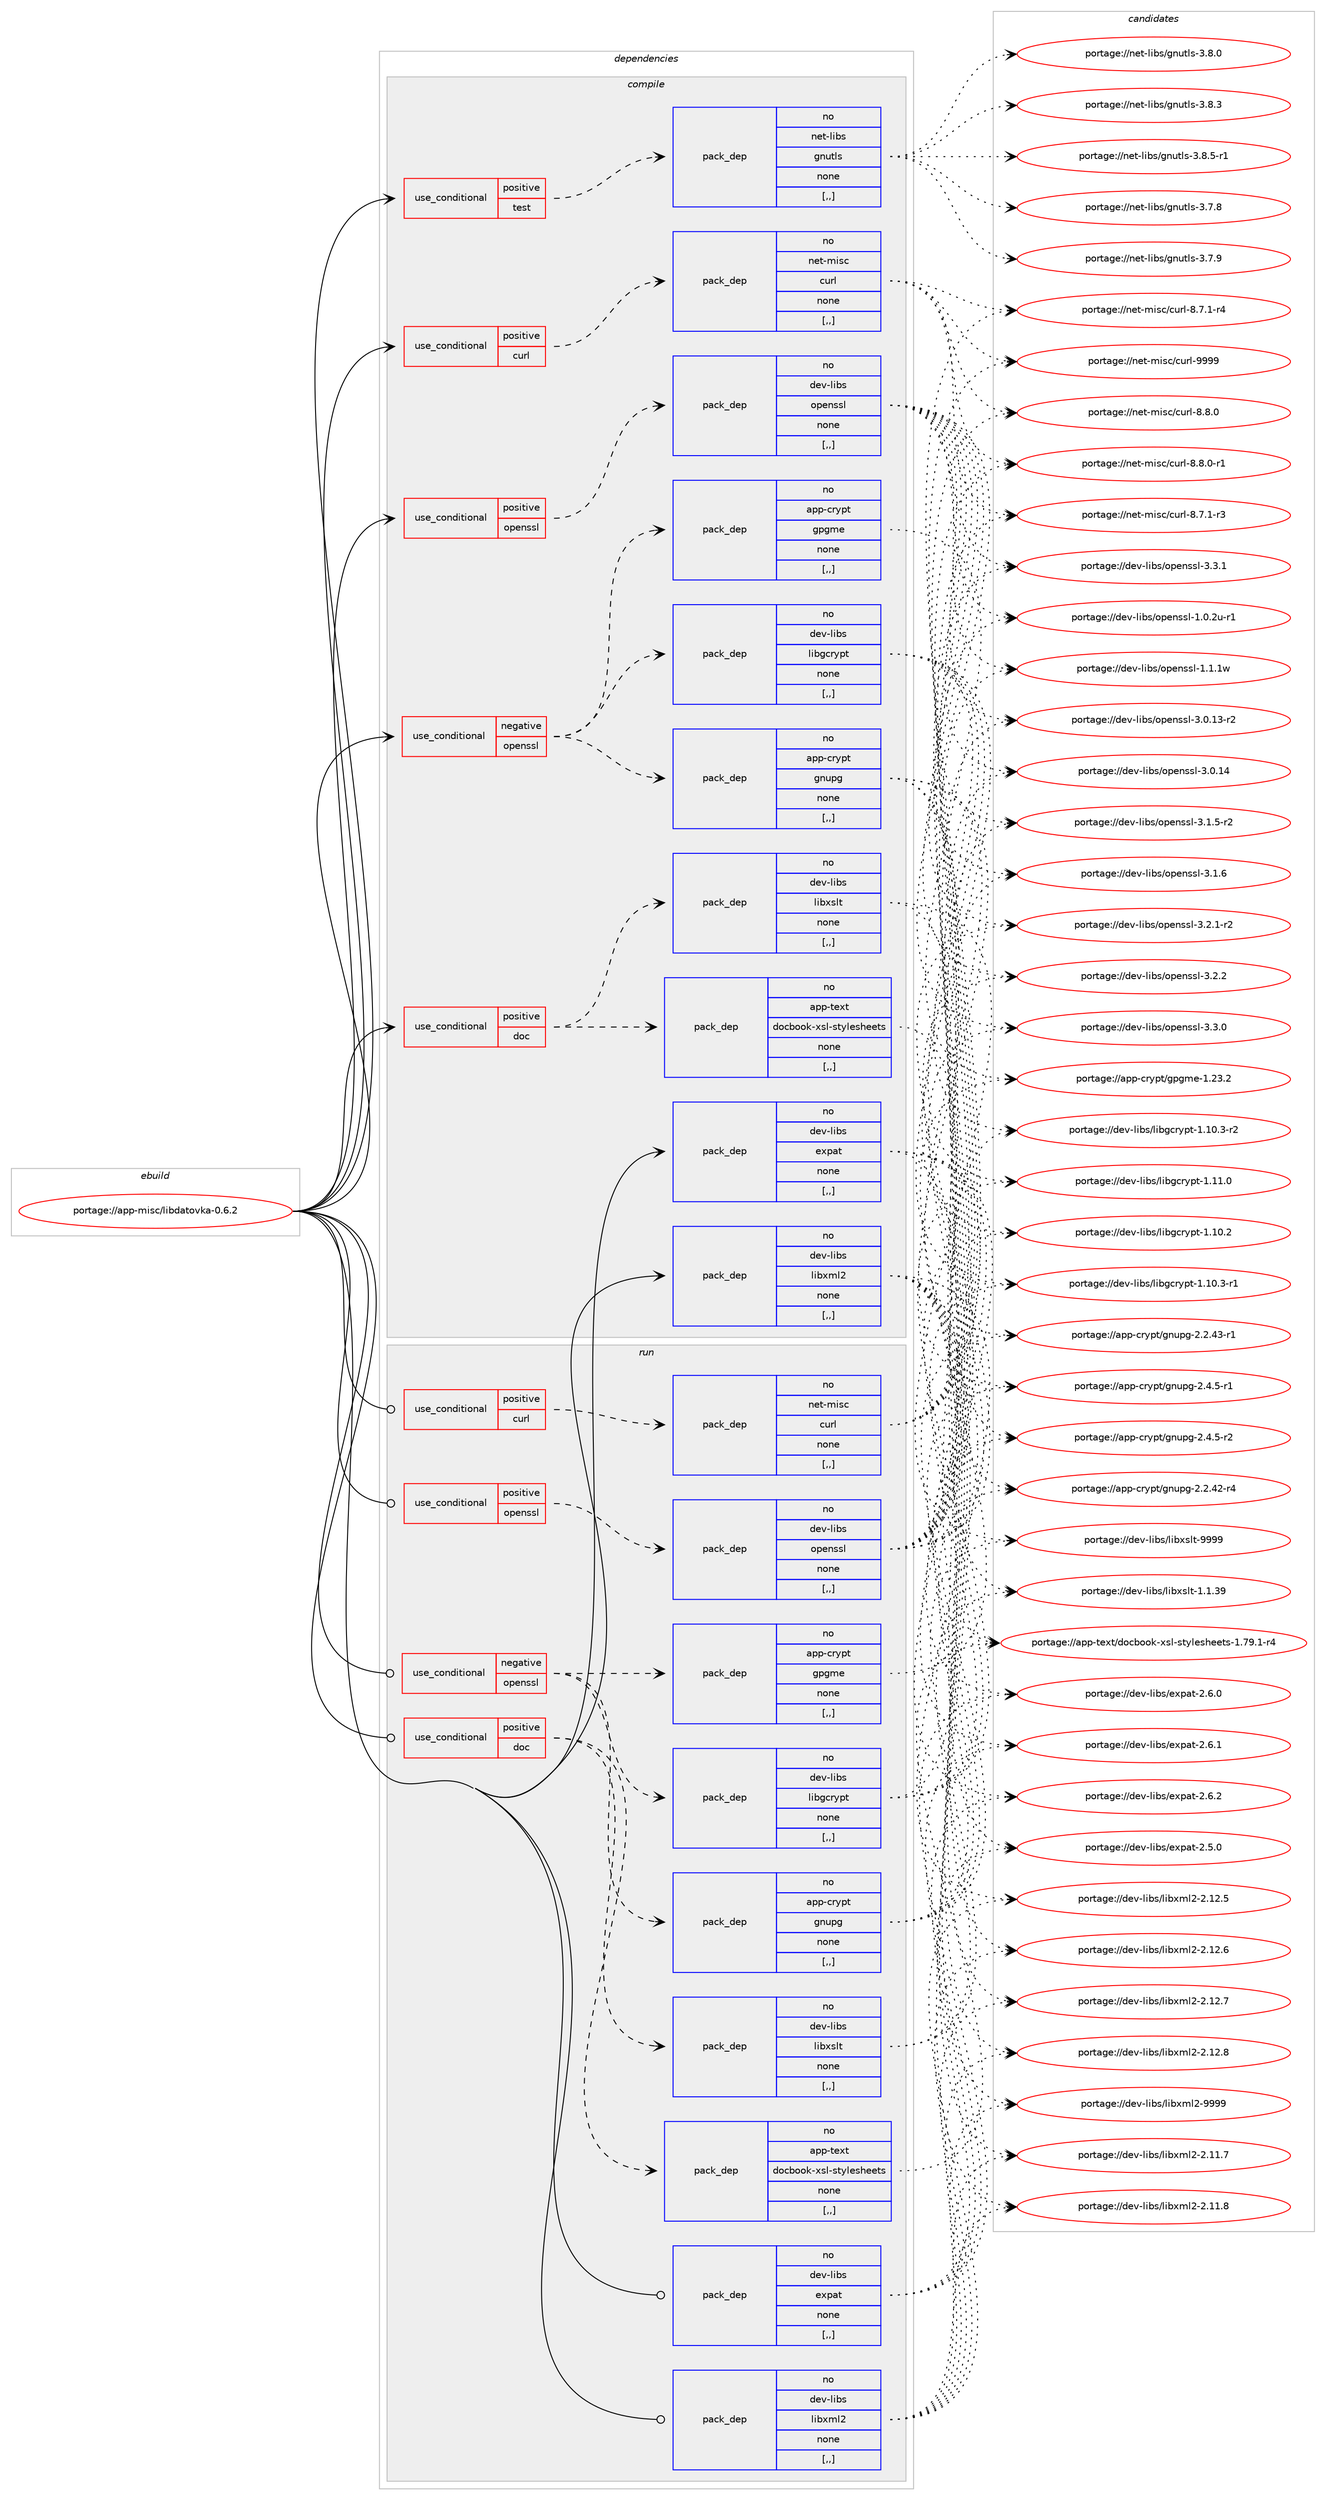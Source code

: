 digraph prolog {

# *************
# Graph options
# *************

newrank=true;
concentrate=true;
compound=true;
graph [rankdir=LR,fontname=Helvetica,fontsize=10,ranksep=1.5];#, ranksep=2.5, nodesep=0.2];
edge  [arrowhead=vee];
node  [fontname=Helvetica,fontsize=10];

# **********
# The ebuild
# **********

subgraph cluster_leftcol {
color=gray;
rank=same;
label=<<i>ebuild</i>>;
id [label="portage://app-misc/libdatovka-0.6.2", color=red, width=4, href="../app-misc/libdatovka-0.6.2.svg"];
}

# ****************
# The dependencies
# ****************

subgraph cluster_midcol {
color=gray;
label=<<i>dependencies</i>>;
subgraph cluster_compile {
fillcolor="#eeeeee";
style=filled;
label=<<i>compile</i>>;
subgraph cond11824 {
dependency40869 [label=<<TABLE BORDER="0" CELLBORDER="1" CELLSPACING="0" CELLPADDING="4"><TR><TD ROWSPAN="3" CELLPADDING="10">use_conditional</TD></TR><TR><TD>negative</TD></TR><TR><TD>openssl</TD></TR></TABLE>>, shape=none, color=red];
subgraph pack28673 {
dependency40870 [label=<<TABLE BORDER="0" CELLBORDER="1" CELLSPACING="0" CELLPADDING="4" WIDTH="220"><TR><TD ROWSPAN="6" CELLPADDING="30">pack_dep</TD></TR><TR><TD WIDTH="110">no</TD></TR><TR><TD>app-crypt</TD></TR><TR><TD>gnupg</TD></TR><TR><TD>none</TD></TR><TR><TD>[,,]</TD></TR></TABLE>>, shape=none, color=blue];
}
dependency40869:e -> dependency40870:w [weight=20,style="dashed",arrowhead="vee"];
subgraph pack28674 {
dependency40871 [label=<<TABLE BORDER="0" CELLBORDER="1" CELLSPACING="0" CELLPADDING="4" WIDTH="220"><TR><TD ROWSPAN="6" CELLPADDING="30">pack_dep</TD></TR><TR><TD WIDTH="110">no</TD></TR><TR><TD>app-crypt</TD></TR><TR><TD>gpgme</TD></TR><TR><TD>none</TD></TR><TR><TD>[,,]</TD></TR></TABLE>>, shape=none, color=blue];
}
dependency40869:e -> dependency40871:w [weight=20,style="dashed",arrowhead="vee"];
subgraph pack28675 {
dependency40872 [label=<<TABLE BORDER="0" CELLBORDER="1" CELLSPACING="0" CELLPADDING="4" WIDTH="220"><TR><TD ROWSPAN="6" CELLPADDING="30">pack_dep</TD></TR><TR><TD WIDTH="110">no</TD></TR><TR><TD>dev-libs</TD></TR><TR><TD>libgcrypt</TD></TR><TR><TD>none</TD></TR><TR><TD>[,,]</TD></TR></TABLE>>, shape=none, color=blue];
}
dependency40869:e -> dependency40872:w [weight=20,style="dashed",arrowhead="vee"];
}
id:e -> dependency40869:w [weight=20,style="solid",arrowhead="vee"];
subgraph cond11825 {
dependency40873 [label=<<TABLE BORDER="0" CELLBORDER="1" CELLSPACING="0" CELLPADDING="4"><TR><TD ROWSPAN="3" CELLPADDING="10">use_conditional</TD></TR><TR><TD>positive</TD></TR><TR><TD>curl</TD></TR></TABLE>>, shape=none, color=red];
subgraph pack28676 {
dependency40874 [label=<<TABLE BORDER="0" CELLBORDER="1" CELLSPACING="0" CELLPADDING="4" WIDTH="220"><TR><TD ROWSPAN="6" CELLPADDING="30">pack_dep</TD></TR><TR><TD WIDTH="110">no</TD></TR><TR><TD>net-misc</TD></TR><TR><TD>curl</TD></TR><TR><TD>none</TD></TR><TR><TD>[,,]</TD></TR></TABLE>>, shape=none, color=blue];
}
dependency40873:e -> dependency40874:w [weight=20,style="dashed",arrowhead="vee"];
}
id:e -> dependency40873:w [weight=20,style="solid",arrowhead="vee"];
subgraph cond11826 {
dependency40875 [label=<<TABLE BORDER="0" CELLBORDER="1" CELLSPACING="0" CELLPADDING="4"><TR><TD ROWSPAN="3" CELLPADDING="10">use_conditional</TD></TR><TR><TD>positive</TD></TR><TR><TD>doc</TD></TR></TABLE>>, shape=none, color=red];
subgraph pack28677 {
dependency40876 [label=<<TABLE BORDER="0" CELLBORDER="1" CELLSPACING="0" CELLPADDING="4" WIDTH="220"><TR><TD ROWSPAN="6" CELLPADDING="30">pack_dep</TD></TR><TR><TD WIDTH="110">no</TD></TR><TR><TD>app-text</TD></TR><TR><TD>docbook-xsl-stylesheets</TD></TR><TR><TD>none</TD></TR><TR><TD>[,,]</TD></TR></TABLE>>, shape=none, color=blue];
}
dependency40875:e -> dependency40876:w [weight=20,style="dashed",arrowhead="vee"];
subgraph pack28678 {
dependency40877 [label=<<TABLE BORDER="0" CELLBORDER="1" CELLSPACING="0" CELLPADDING="4" WIDTH="220"><TR><TD ROWSPAN="6" CELLPADDING="30">pack_dep</TD></TR><TR><TD WIDTH="110">no</TD></TR><TR><TD>dev-libs</TD></TR><TR><TD>libxslt</TD></TR><TR><TD>none</TD></TR><TR><TD>[,,]</TD></TR></TABLE>>, shape=none, color=blue];
}
dependency40875:e -> dependency40877:w [weight=20,style="dashed",arrowhead="vee"];
}
id:e -> dependency40875:w [weight=20,style="solid",arrowhead="vee"];
subgraph cond11827 {
dependency40878 [label=<<TABLE BORDER="0" CELLBORDER="1" CELLSPACING="0" CELLPADDING="4"><TR><TD ROWSPAN="3" CELLPADDING="10">use_conditional</TD></TR><TR><TD>positive</TD></TR><TR><TD>openssl</TD></TR></TABLE>>, shape=none, color=red];
subgraph pack28679 {
dependency40879 [label=<<TABLE BORDER="0" CELLBORDER="1" CELLSPACING="0" CELLPADDING="4" WIDTH="220"><TR><TD ROWSPAN="6" CELLPADDING="30">pack_dep</TD></TR><TR><TD WIDTH="110">no</TD></TR><TR><TD>dev-libs</TD></TR><TR><TD>openssl</TD></TR><TR><TD>none</TD></TR><TR><TD>[,,]</TD></TR></TABLE>>, shape=none, color=blue];
}
dependency40878:e -> dependency40879:w [weight=20,style="dashed",arrowhead="vee"];
}
id:e -> dependency40878:w [weight=20,style="solid",arrowhead="vee"];
subgraph cond11828 {
dependency40880 [label=<<TABLE BORDER="0" CELLBORDER="1" CELLSPACING="0" CELLPADDING="4"><TR><TD ROWSPAN="3" CELLPADDING="10">use_conditional</TD></TR><TR><TD>positive</TD></TR><TR><TD>test</TD></TR></TABLE>>, shape=none, color=red];
subgraph pack28680 {
dependency40881 [label=<<TABLE BORDER="0" CELLBORDER="1" CELLSPACING="0" CELLPADDING="4" WIDTH="220"><TR><TD ROWSPAN="6" CELLPADDING="30">pack_dep</TD></TR><TR><TD WIDTH="110">no</TD></TR><TR><TD>net-libs</TD></TR><TR><TD>gnutls</TD></TR><TR><TD>none</TD></TR><TR><TD>[,,]</TD></TR></TABLE>>, shape=none, color=blue];
}
dependency40880:e -> dependency40881:w [weight=20,style="dashed",arrowhead="vee"];
}
id:e -> dependency40880:w [weight=20,style="solid",arrowhead="vee"];
subgraph pack28681 {
dependency40882 [label=<<TABLE BORDER="0" CELLBORDER="1" CELLSPACING="0" CELLPADDING="4" WIDTH="220"><TR><TD ROWSPAN="6" CELLPADDING="30">pack_dep</TD></TR><TR><TD WIDTH="110">no</TD></TR><TR><TD>dev-libs</TD></TR><TR><TD>expat</TD></TR><TR><TD>none</TD></TR><TR><TD>[,,]</TD></TR></TABLE>>, shape=none, color=blue];
}
id:e -> dependency40882:w [weight=20,style="solid",arrowhead="vee"];
subgraph pack28682 {
dependency40883 [label=<<TABLE BORDER="0" CELLBORDER="1" CELLSPACING="0" CELLPADDING="4" WIDTH="220"><TR><TD ROWSPAN="6" CELLPADDING="30">pack_dep</TD></TR><TR><TD WIDTH="110">no</TD></TR><TR><TD>dev-libs</TD></TR><TR><TD>libxml2</TD></TR><TR><TD>none</TD></TR><TR><TD>[,,]</TD></TR></TABLE>>, shape=none, color=blue];
}
id:e -> dependency40883:w [weight=20,style="solid",arrowhead="vee"];
}
subgraph cluster_compileandrun {
fillcolor="#eeeeee";
style=filled;
label=<<i>compile and run</i>>;
}
subgraph cluster_run {
fillcolor="#eeeeee";
style=filled;
label=<<i>run</i>>;
subgraph cond11829 {
dependency40884 [label=<<TABLE BORDER="0" CELLBORDER="1" CELLSPACING="0" CELLPADDING="4"><TR><TD ROWSPAN="3" CELLPADDING="10">use_conditional</TD></TR><TR><TD>negative</TD></TR><TR><TD>openssl</TD></TR></TABLE>>, shape=none, color=red];
subgraph pack28683 {
dependency40885 [label=<<TABLE BORDER="0" CELLBORDER="1" CELLSPACING="0" CELLPADDING="4" WIDTH="220"><TR><TD ROWSPAN="6" CELLPADDING="30">pack_dep</TD></TR><TR><TD WIDTH="110">no</TD></TR><TR><TD>app-crypt</TD></TR><TR><TD>gnupg</TD></TR><TR><TD>none</TD></TR><TR><TD>[,,]</TD></TR></TABLE>>, shape=none, color=blue];
}
dependency40884:e -> dependency40885:w [weight=20,style="dashed",arrowhead="vee"];
subgraph pack28684 {
dependency40886 [label=<<TABLE BORDER="0" CELLBORDER="1" CELLSPACING="0" CELLPADDING="4" WIDTH="220"><TR><TD ROWSPAN="6" CELLPADDING="30">pack_dep</TD></TR><TR><TD WIDTH="110">no</TD></TR><TR><TD>app-crypt</TD></TR><TR><TD>gpgme</TD></TR><TR><TD>none</TD></TR><TR><TD>[,,]</TD></TR></TABLE>>, shape=none, color=blue];
}
dependency40884:e -> dependency40886:w [weight=20,style="dashed",arrowhead="vee"];
subgraph pack28685 {
dependency40887 [label=<<TABLE BORDER="0" CELLBORDER="1" CELLSPACING="0" CELLPADDING="4" WIDTH="220"><TR><TD ROWSPAN="6" CELLPADDING="30">pack_dep</TD></TR><TR><TD WIDTH="110">no</TD></TR><TR><TD>dev-libs</TD></TR><TR><TD>libgcrypt</TD></TR><TR><TD>none</TD></TR><TR><TD>[,,]</TD></TR></TABLE>>, shape=none, color=blue];
}
dependency40884:e -> dependency40887:w [weight=20,style="dashed",arrowhead="vee"];
}
id:e -> dependency40884:w [weight=20,style="solid",arrowhead="odot"];
subgraph cond11830 {
dependency40888 [label=<<TABLE BORDER="0" CELLBORDER="1" CELLSPACING="0" CELLPADDING="4"><TR><TD ROWSPAN="3" CELLPADDING="10">use_conditional</TD></TR><TR><TD>positive</TD></TR><TR><TD>curl</TD></TR></TABLE>>, shape=none, color=red];
subgraph pack28686 {
dependency40889 [label=<<TABLE BORDER="0" CELLBORDER="1" CELLSPACING="0" CELLPADDING="4" WIDTH="220"><TR><TD ROWSPAN="6" CELLPADDING="30">pack_dep</TD></TR><TR><TD WIDTH="110">no</TD></TR><TR><TD>net-misc</TD></TR><TR><TD>curl</TD></TR><TR><TD>none</TD></TR><TR><TD>[,,]</TD></TR></TABLE>>, shape=none, color=blue];
}
dependency40888:e -> dependency40889:w [weight=20,style="dashed",arrowhead="vee"];
}
id:e -> dependency40888:w [weight=20,style="solid",arrowhead="odot"];
subgraph cond11831 {
dependency40890 [label=<<TABLE BORDER="0" CELLBORDER="1" CELLSPACING="0" CELLPADDING="4"><TR><TD ROWSPAN="3" CELLPADDING="10">use_conditional</TD></TR><TR><TD>positive</TD></TR><TR><TD>doc</TD></TR></TABLE>>, shape=none, color=red];
subgraph pack28687 {
dependency40891 [label=<<TABLE BORDER="0" CELLBORDER="1" CELLSPACING="0" CELLPADDING="4" WIDTH="220"><TR><TD ROWSPAN="6" CELLPADDING="30">pack_dep</TD></TR><TR><TD WIDTH="110">no</TD></TR><TR><TD>app-text</TD></TR><TR><TD>docbook-xsl-stylesheets</TD></TR><TR><TD>none</TD></TR><TR><TD>[,,]</TD></TR></TABLE>>, shape=none, color=blue];
}
dependency40890:e -> dependency40891:w [weight=20,style="dashed",arrowhead="vee"];
subgraph pack28688 {
dependency40892 [label=<<TABLE BORDER="0" CELLBORDER="1" CELLSPACING="0" CELLPADDING="4" WIDTH="220"><TR><TD ROWSPAN="6" CELLPADDING="30">pack_dep</TD></TR><TR><TD WIDTH="110">no</TD></TR><TR><TD>dev-libs</TD></TR><TR><TD>libxslt</TD></TR><TR><TD>none</TD></TR><TR><TD>[,,]</TD></TR></TABLE>>, shape=none, color=blue];
}
dependency40890:e -> dependency40892:w [weight=20,style="dashed",arrowhead="vee"];
}
id:e -> dependency40890:w [weight=20,style="solid",arrowhead="odot"];
subgraph cond11832 {
dependency40893 [label=<<TABLE BORDER="0" CELLBORDER="1" CELLSPACING="0" CELLPADDING="4"><TR><TD ROWSPAN="3" CELLPADDING="10">use_conditional</TD></TR><TR><TD>positive</TD></TR><TR><TD>openssl</TD></TR></TABLE>>, shape=none, color=red];
subgraph pack28689 {
dependency40894 [label=<<TABLE BORDER="0" CELLBORDER="1" CELLSPACING="0" CELLPADDING="4" WIDTH="220"><TR><TD ROWSPAN="6" CELLPADDING="30">pack_dep</TD></TR><TR><TD WIDTH="110">no</TD></TR><TR><TD>dev-libs</TD></TR><TR><TD>openssl</TD></TR><TR><TD>none</TD></TR><TR><TD>[,,]</TD></TR></TABLE>>, shape=none, color=blue];
}
dependency40893:e -> dependency40894:w [weight=20,style="dashed",arrowhead="vee"];
}
id:e -> dependency40893:w [weight=20,style="solid",arrowhead="odot"];
subgraph pack28690 {
dependency40895 [label=<<TABLE BORDER="0" CELLBORDER="1" CELLSPACING="0" CELLPADDING="4" WIDTH="220"><TR><TD ROWSPAN="6" CELLPADDING="30">pack_dep</TD></TR><TR><TD WIDTH="110">no</TD></TR><TR><TD>dev-libs</TD></TR><TR><TD>expat</TD></TR><TR><TD>none</TD></TR><TR><TD>[,,]</TD></TR></TABLE>>, shape=none, color=blue];
}
id:e -> dependency40895:w [weight=20,style="solid",arrowhead="odot"];
subgraph pack28691 {
dependency40896 [label=<<TABLE BORDER="0" CELLBORDER="1" CELLSPACING="0" CELLPADDING="4" WIDTH="220"><TR><TD ROWSPAN="6" CELLPADDING="30">pack_dep</TD></TR><TR><TD WIDTH="110">no</TD></TR><TR><TD>dev-libs</TD></TR><TR><TD>libxml2</TD></TR><TR><TD>none</TD></TR><TR><TD>[,,]</TD></TR></TABLE>>, shape=none, color=blue];
}
id:e -> dependency40896:w [weight=20,style="solid",arrowhead="odot"];
}
}

# **************
# The candidates
# **************

subgraph cluster_choices {
rank=same;
color=gray;
label=<<i>candidates</i>>;

subgraph choice28673 {
color=black;
nodesep=1;
choice97112112459911412111211647103110117112103455046504652504511452 [label="portage://app-crypt/gnupg-2.2.42-r4", color=red, width=4,href="../app-crypt/gnupg-2.2.42-r4.svg"];
choice97112112459911412111211647103110117112103455046504652514511449 [label="portage://app-crypt/gnupg-2.2.43-r1", color=red, width=4,href="../app-crypt/gnupg-2.2.43-r1.svg"];
choice971121124599114121112116471031101171121034550465246534511449 [label="portage://app-crypt/gnupg-2.4.5-r1", color=red, width=4,href="../app-crypt/gnupg-2.4.5-r1.svg"];
choice971121124599114121112116471031101171121034550465246534511450 [label="portage://app-crypt/gnupg-2.4.5-r2", color=red, width=4,href="../app-crypt/gnupg-2.4.5-r2.svg"];
dependency40870:e -> choice97112112459911412111211647103110117112103455046504652504511452:w [style=dotted,weight="100"];
dependency40870:e -> choice97112112459911412111211647103110117112103455046504652514511449:w [style=dotted,weight="100"];
dependency40870:e -> choice971121124599114121112116471031101171121034550465246534511449:w [style=dotted,weight="100"];
dependency40870:e -> choice971121124599114121112116471031101171121034550465246534511450:w [style=dotted,weight="100"];
}
subgraph choice28674 {
color=black;
nodesep=1;
choice9711211245991141211121164710311210310910145494650514650 [label="portage://app-crypt/gpgme-1.23.2", color=red, width=4,href="../app-crypt/gpgme-1.23.2.svg"];
dependency40871:e -> choice9711211245991141211121164710311210310910145494650514650:w [style=dotted,weight="100"];
}
subgraph choice28675 {
color=black;
nodesep=1;
choice100101118451081059811547108105981039911412111211645494649484650 [label="portage://dev-libs/libgcrypt-1.10.2", color=red, width=4,href="../dev-libs/libgcrypt-1.10.2.svg"];
choice1001011184510810598115471081059810399114121112116454946494846514511449 [label="portage://dev-libs/libgcrypt-1.10.3-r1", color=red, width=4,href="../dev-libs/libgcrypt-1.10.3-r1.svg"];
choice1001011184510810598115471081059810399114121112116454946494846514511450 [label="portage://dev-libs/libgcrypt-1.10.3-r2", color=red, width=4,href="../dev-libs/libgcrypt-1.10.3-r2.svg"];
choice100101118451081059811547108105981039911412111211645494649494648 [label="portage://dev-libs/libgcrypt-1.11.0", color=red, width=4,href="../dev-libs/libgcrypt-1.11.0.svg"];
dependency40872:e -> choice100101118451081059811547108105981039911412111211645494649484650:w [style=dotted,weight="100"];
dependency40872:e -> choice1001011184510810598115471081059810399114121112116454946494846514511449:w [style=dotted,weight="100"];
dependency40872:e -> choice1001011184510810598115471081059810399114121112116454946494846514511450:w [style=dotted,weight="100"];
dependency40872:e -> choice100101118451081059811547108105981039911412111211645494649494648:w [style=dotted,weight="100"];
}
subgraph choice28676 {
color=black;
nodesep=1;
choice110101116451091051159947991171141084556465546494511451 [label="portage://net-misc/curl-8.7.1-r3", color=red, width=4,href="../net-misc/curl-8.7.1-r3.svg"];
choice110101116451091051159947991171141084556465546494511452 [label="portage://net-misc/curl-8.7.1-r4", color=red, width=4,href="../net-misc/curl-8.7.1-r4.svg"];
choice11010111645109105115994799117114108455646564648 [label="portage://net-misc/curl-8.8.0", color=red, width=4,href="../net-misc/curl-8.8.0.svg"];
choice110101116451091051159947991171141084556465646484511449 [label="portage://net-misc/curl-8.8.0-r1", color=red, width=4,href="../net-misc/curl-8.8.0-r1.svg"];
choice110101116451091051159947991171141084557575757 [label="portage://net-misc/curl-9999", color=red, width=4,href="../net-misc/curl-9999.svg"];
dependency40874:e -> choice110101116451091051159947991171141084556465546494511451:w [style=dotted,weight="100"];
dependency40874:e -> choice110101116451091051159947991171141084556465546494511452:w [style=dotted,weight="100"];
dependency40874:e -> choice11010111645109105115994799117114108455646564648:w [style=dotted,weight="100"];
dependency40874:e -> choice110101116451091051159947991171141084556465646484511449:w [style=dotted,weight="100"];
dependency40874:e -> choice110101116451091051159947991171141084557575757:w [style=dotted,weight="100"];
}
subgraph choice28677 {
color=black;
nodesep=1;
choice97112112451161011201164710011199981111111074512011510845115116121108101115104101101116115454946555746494511452 [label="portage://app-text/docbook-xsl-stylesheets-1.79.1-r4", color=red, width=4,href="../app-text/docbook-xsl-stylesheets-1.79.1-r4.svg"];
dependency40876:e -> choice97112112451161011201164710011199981111111074512011510845115116121108101115104101101116115454946555746494511452:w [style=dotted,weight="100"];
}
subgraph choice28678 {
color=black;
nodesep=1;
choice1001011184510810598115471081059812011510811645494649465157 [label="portage://dev-libs/libxslt-1.1.39", color=red, width=4,href="../dev-libs/libxslt-1.1.39.svg"];
choice100101118451081059811547108105981201151081164557575757 [label="portage://dev-libs/libxslt-9999", color=red, width=4,href="../dev-libs/libxslt-9999.svg"];
dependency40877:e -> choice1001011184510810598115471081059812011510811645494649465157:w [style=dotted,weight="100"];
dependency40877:e -> choice100101118451081059811547108105981201151081164557575757:w [style=dotted,weight="100"];
}
subgraph choice28679 {
color=black;
nodesep=1;
choice1001011184510810598115471111121011101151151084549464846501174511449 [label="portage://dev-libs/openssl-1.0.2u-r1", color=red, width=4,href="../dev-libs/openssl-1.0.2u-r1.svg"];
choice100101118451081059811547111112101110115115108454946494649119 [label="portage://dev-libs/openssl-1.1.1w", color=red, width=4,href="../dev-libs/openssl-1.1.1w.svg"];
choice100101118451081059811547111112101110115115108455146484649514511450 [label="portage://dev-libs/openssl-3.0.13-r2", color=red, width=4,href="../dev-libs/openssl-3.0.13-r2.svg"];
choice10010111845108105981154711111210111011511510845514648464952 [label="portage://dev-libs/openssl-3.0.14", color=red, width=4,href="../dev-libs/openssl-3.0.14.svg"];
choice1001011184510810598115471111121011101151151084551464946534511450 [label="portage://dev-libs/openssl-3.1.5-r2", color=red, width=4,href="../dev-libs/openssl-3.1.5-r2.svg"];
choice100101118451081059811547111112101110115115108455146494654 [label="portage://dev-libs/openssl-3.1.6", color=red, width=4,href="../dev-libs/openssl-3.1.6.svg"];
choice1001011184510810598115471111121011101151151084551465046494511450 [label="portage://dev-libs/openssl-3.2.1-r2", color=red, width=4,href="../dev-libs/openssl-3.2.1-r2.svg"];
choice100101118451081059811547111112101110115115108455146504650 [label="portage://dev-libs/openssl-3.2.2", color=red, width=4,href="../dev-libs/openssl-3.2.2.svg"];
choice100101118451081059811547111112101110115115108455146514648 [label="portage://dev-libs/openssl-3.3.0", color=red, width=4,href="../dev-libs/openssl-3.3.0.svg"];
choice100101118451081059811547111112101110115115108455146514649 [label="portage://dev-libs/openssl-3.3.1", color=red, width=4,href="../dev-libs/openssl-3.3.1.svg"];
dependency40879:e -> choice1001011184510810598115471111121011101151151084549464846501174511449:w [style=dotted,weight="100"];
dependency40879:e -> choice100101118451081059811547111112101110115115108454946494649119:w [style=dotted,weight="100"];
dependency40879:e -> choice100101118451081059811547111112101110115115108455146484649514511450:w [style=dotted,weight="100"];
dependency40879:e -> choice10010111845108105981154711111210111011511510845514648464952:w [style=dotted,weight="100"];
dependency40879:e -> choice1001011184510810598115471111121011101151151084551464946534511450:w [style=dotted,weight="100"];
dependency40879:e -> choice100101118451081059811547111112101110115115108455146494654:w [style=dotted,weight="100"];
dependency40879:e -> choice1001011184510810598115471111121011101151151084551465046494511450:w [style=dotted,weight="100"];
dependency40879:e -> choice100101118451081059811547111112101110115115108455146504650:w [style=dotted,weight="100"];
dependency40879:e -> choice100101118451081059811547111112101110115115108455146514648:w [style=dotted,weight="100"];
dependency40879:e -> choice100101118451081059811547111112101110115115108455146514649:w [style=dotted,weight="100"];
}
subgraph choice28680 {
color=black;
nodesep=1;
choice110101116451081059811547103110117116108115455146554656 [label="portage://net-libs/gnutls-3.7.8", color=red, width=4,href="../net-libs/gnutls-3.7.8.svg"];
choice110101116451081059811547103110117116108115455146554657 [label="portage://net-libs/gnutls-3.7.9", color=red, width=4,href="../net-libs/gnutls-3.7.9.svg"];
choice110101116451081059811547103110117116108115455146564648 [label="portage://net-libs/gnutls-3.8.0", color=red, width=4,href="../net-libs/gnutls-3.8.0.svg"];
choice110101116451081059811547103110117116108115455146564651 [label="portage://net-libs/gnutls-3.8.3", color=red, width=4,href="../net-libs/gnutls-3.8.3.svg"];
choice1101011164510810598115471031101171161081154551465646534511449 [label="portage://net-libs/gnutls-3.8.5-r1", color=red, width=4,href="../net-libs/gnutls-3.8.5-r1.svg"];
dependency40881:e -> choice110101116451081059811547103110117116108115455146554656:w [style=dotted,weight="100"];
dependency40881:e -> choice110101116451081059811547103110117116108115455146554657:w [style=dotted,weight="100"];
dependency40881:e -> choice110101116451081059811547103110117116108115455146564648:w [style=dotted,weight="100"];
dependency40881:e -> choice110101116451081059811547103110117116108115455146564651:w [style=dotted,weight="100"];
dependency40881:e -> choice1101011164510810598115471031101171161081154551465646534511449:w [style=dotted,weight="100"];
}
subgraph choice28681 {
color=black;
nodesep=1;
choice10010111845108105981154710112011297116455046534648 [label="portage://dev-libs/expat-2.5.0", color=red, width=4,href="../dev-libs/expat-2.5.0.svg"];
choice10010111845108105981154710112011297116455046544648 [label="portage://dev-libs/expat-2.6.0", color=red, width=4,href="../dev-libs/expat-2.6.0.svg"];
choice10010111845108105981154710112011297116455046544649 [label="portage://dev-libs/expat-2.6.1", color=red, width=4,href="../dev-libs/expat-2.6.1.svg"];
choice10010111845108105981154710112011297116455046544650 [label="portage://dev-libs/expat-2.6.2", color=red, width=4,href="../dev-libs/expat-2.6.2.svg"];
dependency40882:e -> choice10010111845108105981154710112011297116455046534648:w [style=dotted,weight="100"];
dependency40882:e -> choice10010111845108105981154710112011297116455046544648:w [style=dotted,weight="100"];
dependency40882:e -> choice10010111845108105981154710112011297116455046544649:w [style=dotted,weight="100"];
dependency40882:e -> choice10010111845108105981154710112011297116455046544650:w [style=dotted,weight="100"];
}
subgraph choice28682 {
color=black;
nodesep=1;
choice100101118451081059811547108105981201091085045504649494655 [label="portage://dev-libs/libxml2-2.11.7", color=red, width=4,href="../dev-libs/libxml2-2.11.7.svg"];
choice100101118451081059811547108105981201091085045504649494656 [label="portage://dev-libs/libxml2-2.11.8", color=red, width=4,href="../dev-libs/libxml2-2.11.8.svg"];
choice100101118451081059811547108105981201091085045504649504653 [label="portage://dev-libs/libxml2-2.12.5", color=red, width=4,href="../dev-libs/libxml2-2.12.5.svg"];
choice100101118451081059811547108105981201091085045504649504654 [label="portage://dev-libs/libxml2-2.12.6", color=red, width=4,href="../dev-libs/libxml2-2.12.6.svg"];
choice100101118451081059811547108105981201091085045504649504655 [label="portage://dev-libs/libxml2-2.12.7", color=red, width=4,href="../dev-libs/libxml2-2.12.7.svg"];
choice100101118451081059811547108105981201091085045504649504656 [label="portage://dev-libs/libxml2-2.12.8", color=red, width=4,href="../dev-libs/libxml2-2.12.8.svg"];
choice10010111845108105981154710810598120109108504557575757 [label="portage://dev-libs/libxml2-9999", color=red, width=4,href="../dev-libs/libxml2-9999.svg"];
dependency40883:e -> choice100101118451081059811547108105981201091085045504649494655:w [style=dotted,weight="100"];
dependency40883:e -> choice100101118451081059811547108105981201091085045504649494656:w [style=dotted,weight="100"];
dependency40883:e -> choice100101118451081059811547108105981201091085045504649504653:w [style=dotted,weight="100"];
dependency40883:e -> choice100101118451081059811547108105981201091085045504649504654:w [style=dotted,weight="100"];
dependency40883:e -> choice100101118451081059811547108105981201091085045504649504655:w [style=dotted,weight="100"];
dependency40883:e -> choice100101118451081059811547108105981201091085045504649504656:w [style=dotted,weight="100"];
dependency40883:e -> choice10010111845108105981154710810598120109108504557575757:w [style=dotted,weight="100"];
}
subgraph choice28683 {
color=black;
nodesep=1;
choice97112112459911412111211647103110117112103455046504652504511452 [label="portage://app-crypt/gnupg-2.2.42-r4", color=red, width=4,href="../app-crypt/gnupg-2.2.42-r4.svg"];
choice97112112459911412111211647103110117112103455046504652514511449 [label="portage://app-crypt/gnupg-2.2.43-r1", color=red, width=4,href="../app-crypt/gnupg-2.2.43-r1.svg"];
choice971121124599114121112116471031101171121034550465246534511449 [label="portage://app-crypt/gnupg-2.4.5-r1", color=red, width=4,href="../app-crypt/gnupg-2.4.5-r1.svg"];
choice971121124599114121112116471031101171121034550465246534511450 [label="portage://app-crypt/gnupg-2.4.5-r2", color=red, width=4,href="../app-crypt/gnupg-2.4.5-r2.svg"];
dependency40885:e -> choice97112112459911412111211647103110117112103455046504652504511452:w [style=dotted,weight="100"];
dependency40885:e -> choice97112112459911412111211647103110117112103455046504652514511449:w [style=dotted,weight="100"];
dependency40885:e -> choice971121124599114121112116471031101171121034550465246534511449:w [style=dotted,weight="100"];
dependency40885:e -> choice971121124599114121112116471031101171121034550465246534511450:w [style=dotted,weight="100"];
}
subgraph choice28684 {
color=black;
nodesep=1;
choice9711211245991141211121164710311210310910145494650514650 [label="portage://app-crypt/gpgme-1.23.2", color=red, width=4,href="../app-crypt/gpgme-1.23.2.svg"];
dependency40886:e -> choice9711211245991141211121164710311210310910145494650514650:w [style=dotted,weight="100"];
}
subgraph choice28685 {
color=black;
nodesep=1;
choice100101118451081059811547108105981039911412111211645494649484650 [label="portage://dev-libs/libgcrypt-1.10.2", color=red, width=4,href="../dev-libs/libgcrypt-1.10.2.svg"];
choice1001011184510810598115471081059810399114121112116454946494846514511449 [label="portage://dev-libs/libgcrypt-1.10.3-r1", color=red, width=4,href="../dev-libs/libgcrypt-1.10.3-r1.svg"];
choice1001011184510810598115471081059810399114121112116454946494846514511450 [label="portage://dev-libs/libgcrypt-1.10.3-r2", color=red, width=4,href="../dev-libs/libgcrypt-1.10.3-r2.svg"];
choice100101118451081059811547108105981039911412111211645494649494648 [label="portage://dev-libs/libgcrypt-1.11.0", color=red, width=4,href="../dev-libs/libgcrypt-1.11.0.svg"];
dependency40887:e -> choice100101118451081059811547108105981039911412111211645494649484650:w [style=dotted,weight="100"];
dependency40887:e -> choice1001011184510810598115471081059810399114121112116454946494846514511449:w [style=dotted,weight="100"];
dependency40887:e -> choice1001011184510810598115471081059810399114121112116454946494846514511450:w [style=dotted,weight="100"];
dependency40887:e -> choice100101118451081059811547108105981039911412111211645494649494648:w [style=dotted,weight="100"];
}
subgraph choice28686 {
color=black;
nodesep=1;
choice110101116451091051159947991171141084556465546494511451 [label="portage://net-misc/curl-8.7.1-r3", color=red, width=4,href="../net-misc/curl-8.7.1-r3.svg"];
choice110101116451091051159947991171141084556465546494511452 [label="portage://net-misc/curl-8.7.1-r4", color=red, width=4,href="../net-misc/curl-8.7.1-r4.svg"];
choice11010111645109105115994799117114108455646564648 [label="portage://net-misc/curl-8.8.0", color=red, width=4,href="../net-misc/curl-8.8.0.svg"];
choice110101116451091051159947991171141084556465646484511449 [label="portage://net-misc/curl-8.8.0-r1", color=red, width=4,href="../net-misc/curl-8.8.0-r1.svg"];
choice110101116451091051159947991171141084557575757 [label="portage://net-misc/curl-9999", color=red, width=4,href="../net-misc/curl-9999.svg"];
dependency40889:e -> choice110101116451091051159947991171141084556465546494511451:w [style=dotted,weight="100"];
dependency40889:e -> choice110101116451091051159947991171141084556465546494511452:w [style=dotted,weight="100"];
dependency40889:e -> choice11010111645109105115994799117114108455646564648:w [style=dotted,weight="100"];
dependency40889:e -> choice110101116451091051159947991171141084556465646484511449:w [style=dotted,weight="100"];
dependency40889:e -> choice110101116451091051159947991171141084557575757:w [style=dotted,weight="100"];
}
subgraph choice28687 {
color=black;
nodesep=1;
choice97112112451161011201164710011199981111111074512011510845115116121108101115104101101116115454946555746494511452 [label="portage://app-text/docbook-xsl-stylesheets-1.79.1-r4", color=red, width=4,href="../app-text/docbook-xsl-stylesheets-1.79.1-r4.svg"];
dependency40891:e -> choice97112112451161011201164710011199981111111074512011510845115116121108101115104101101116115454946555746494511452:w [style=dotted,weight="100"];
}
subgraph choice28688 {
color=black;
nodesep=1;
choice1001011184510810598115471081059812011510811645494649465157 [label="portage://dev-libs/libxslt-1.1.39", color=red, width=4,href="../dev-libs/libxslt-1.1.39.svg"];
choice100101118451081059811547108105981201151081164557575757 [label="portage://dev-libs/libxslt-9999", color=red, width=4,href="../dev-libs/libxslt-9999.svg"];
dependency40892:e -> choice1001011184510810598115471081059812011510811645494649465157:w [style=dotted,weight="100"];
dependency40892:e -> choice100101118451081059811547108105981201151081164557575757:w [style=dotted,weight="100"];
}
subgraph choice28689 {
color=black;
nodesep=1;
choice1001011184510810598115471111121011101151151084549464846501174511449 [label="portage://dev-libs/openssl-1.0.2u-r1", color=red, width=4,href="../dev-libs/openssl-1.0.2u-r1.svg"];
choice100101118451081059811547111112101110115115108454946494649119 [label="portage://dev-libs/openssl-1.1.1w", color=red, width=4,href="../dev-libs/openssl-1.1.1w.svg"];
choice100101118451081059811547111112101110115115108455146484649514511450 [label="portage://dev-libs/openssl-3.0.13-r2", color=red, width=4,href="../dev-libs/openssl-3.0.13-r2.svg"];
choice10010111845108105981154711111210111011511510845514648464952 [label="portage://dev-libs/openssl-3.0.14", color=red, width=4,href="../dev-libs/openssl-3.0.14.svg"];
choice1001011184510810598115471111121011101151151084551464946534511450 [label="portage://dev-libs/openssl-3.1.5-r2", color=red, width=4,href="../dev-libs/openssl-3.1.5-r2.svg"];
choice100101118451081059811547111112101110115115108455146494654 [label="portage://dev-libs/openssl-3.1.6", color=red, width=4,href="../dev-libs/openssl-3.1.6.svg"];
choice1001011184510810598115471111121011101151151084551465046494511450 [label="portage://dev-libs/openssl-3.2.1-r2", color=red, width=4,href="../dev-libs/openssl-3.2.1-r2.svg"];
choice100101118451081059811547111112101110115115108455146504650 [label="portage://dev-libs/openssl-3.2.2", color=red, width=4,href="../dev-libs/openssl-3.2.2.svg"];
choice100101118451081059811547111112101110115115108455146514648 [label="portage://dev-libs/openssl-3.3.0", color=red, width=4,href="../dev-libs/openssl-3.3.0.svg"];
choice100101118451081059811547111112101110115115108455146514649 [label="portage://dev-libs/openssl-3.3.1", color=red, width=4,href="../dev-libs/openssl-3.3.1.svg"];
dependency40894:e -> choice1001011184510810598115471111121011101151151084549464846501174511449:w [style=dotted,weight="100"];
dependency40894:e -> choice100101118451081059811547111112101110115115108454946494649119:w [style=dotted,weight="100"];
dependency40894:e -> choice100101118451081059811547111112101110115115108455146484649514511450:w [style=dotted,weight="100"];
dependency40894:e -> choice10010111845108105981154711111210111011511510845514648464952:w [style=dotted,weight="100"];
dependency40894:e -> choice1001011184510810598115471111121011101151151084551464946534511450:w [style=dotted,weight="100"];
dependency40894:e -> choice100101118451081059811547111112101110115115108455146494654:w [style=dotted,weight="100"];
dependency40894:e -> choice1001011184510810598115471111121011101151151084551465046494511450:w [style=dotted,weight="100"];
dependency40894:e -> choice100101118451081059811547111112101110115115108455146504650:w [style=dotted,weight="100"];
dependency40894:e -> choice100101118451081059811547111112101110115115108455146514648:w [style=dotted,weight="100"];
dependency40894:e -> choice100101118451081059811547111112101110115115108455146514649:w [style=dotted,weight="100"];
}
subgraph choice28690 {
color=black;
nodesep=1;
choice10010111845108105981154710112011297116455046534648 [label="portage://dev-libs/expat-2.5.0", color=red, width=4,href="../dev-libs/expat-2.5.0.svg"];
choice10010111845108105981154710112011297116455046544648 [label="portage://dev-libs/expat-2.6.0", color=red, width=4,href="../dev-libs/expat-2.6.0.svg"];
choice10010111845108105981154710112011297116455046544649 [label="portage://dev-libs/expat-2.6.1", color=red, width=4,href="../dev-libs/expat-2.6.1.svg"];
choice10010111845108105981154710112011297116455046544650 [label="portage://dev-libs/expat-2.6.2", color=red, width=4,href="../dev-libs/expat-2.6.2.svg"];
dependency40895:e -> choice10010111845108105981154710112011297116455046534648:w [style=dotted,weight="100"];
dependency40895:e -> choice10010111845108105981154710112011297116455046544648:w [style=dotted,weight="100"];
dependency40895:e -> choice10010111845108105981154710112011297116455046544649:w [style=dotted,weight="100"];
dependency40895:e -> choice10010111845108105981154710112011297116455046544650:w [style=dotted,weight="100"];
}
subgraph choice28691 {
color=black;
nodesep=1;
choice100101118451081059811547108105981201091085045504649494655 [label="portage://dev-libs/libxml2-2.11.7", color=red, width=4,href="../dev-libs/libxml2-2.11.7.svg"];
choice100101118451081059811547108105981201091085045504649494656 [label="portage://dev-libs/libxml2-2.11.8", color=red, width=4,href="../dev-libs/libxml2-2.11.8.svg"];
choice100101118451081059811547108105981201091085045504649504653 [label="portage://dev-libs/libxml2-2.12.5", color=red, width=4,href="../dev-libs/libxml2-2.12.5.svg"];
choice100101118451081059811547108105981201091085045504649504654 [label="portage://dev-libs/libxml2-2.12.6", color=red, width=4,href="../dev-libs/libxml2-2.12.6.svg"];
choice100101118451081059811547108105981201091085045504649504655 [label="portage://dev-libs/libxml2-2.12.7", color=red, width=4,href="../dev-libs/libxml2-2.12.7.svg"];
choice100101118451081059811547108105981201091085045504649504656 [label="portage://dev-libs/libxml2-2.12.8", color=red, width=4,href="../dev-libs/libxml2-2.12.8.svg"];
choice10010111845108105981154710810598120109108504557575757 [label="portage://dev-libs/libxml2-9999", color=red, width=4,href="../dev-libs/libxml2-9999.svg"];
dependency40896:e -> choice100101118451081059811547108105981201091085045504649494655:w [style=dotted,weight="100"];
dependency40896:e -> choice100101118451081059811547108105981201091085045504649494656:w [style=dotted,weight="100"];
dependency40896:e -> choice100101118451081059811547108105981201091085045504649504653:w [style=dotted,weight="100"];
dependency40896:e -> choice100101118451081059811547108105981201091085045504649504654:w [style=dotted,weight="100"];
dependency40896:e -> choice100101118451081059811547108105981201091085045504649504655:w [style=dotted,weight="100"];
dependency40896:e -> choice100101118451081059811547108105981201091085045504649504656:w [style=dotted,weight="100"];
dependency40896:e -> choice10010111845108105981154710810598120109108504557575757:w [style=dotted,weight="100"];
}
}

}
